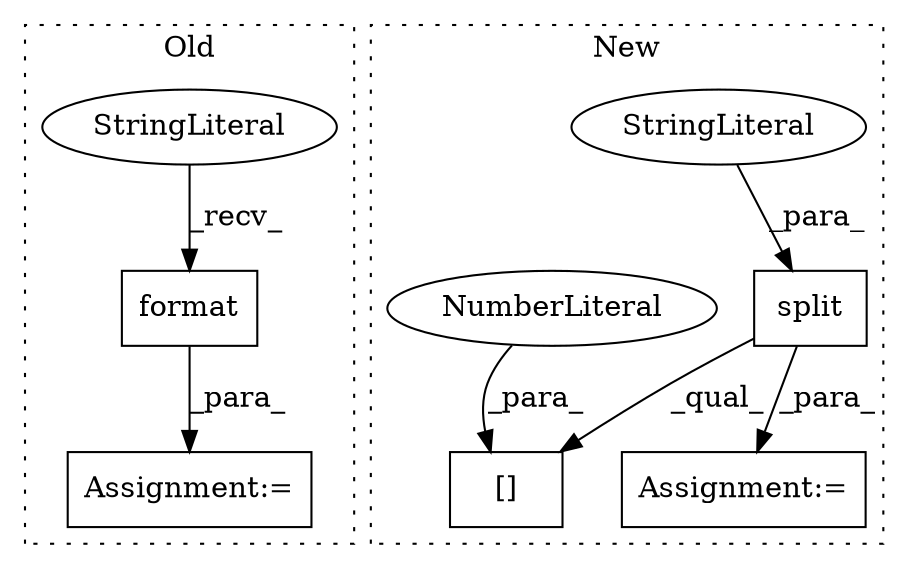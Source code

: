 digraph G {
subgraph cluster0 {
1 [label="format" a="32" s="37254,37268" l="7,1" shape="box"];
3 [label="StringLiteral" a="45" s="37238" l="15" shape="ellipse"];
8 [label="Assignment:=" a="7" s="37237" l="1" shape="box"];
label = "Old";
style="dotted";
}
subgraph cluster1 {
2 [label="split" a="32" s="36329,36344" l="6,1" shape="box"];
4 [label="StringLiteral" a="45" s="36335" l="9" shape="ellipse"];
5 [label="[]" a="2" s="36310,36347" l="36,1" shape="box"];
6 [label="NumberLiteral" a="34" s="36346" l="1" shape="ellipse"];
7 [label="Assignment:=" a="7" s="36270" l="1" shape="box"];
label = "New";
style="dotted";
}
1 -> 8 [label="_para_"];
2 -> 5 [label="_qual_"];
2 -> 7 [label="_para_"];
3 -> 1 [label="_recv_"];
4 -> 2 [label="_para_"];
6 -> 5 [label="_para_"];
}